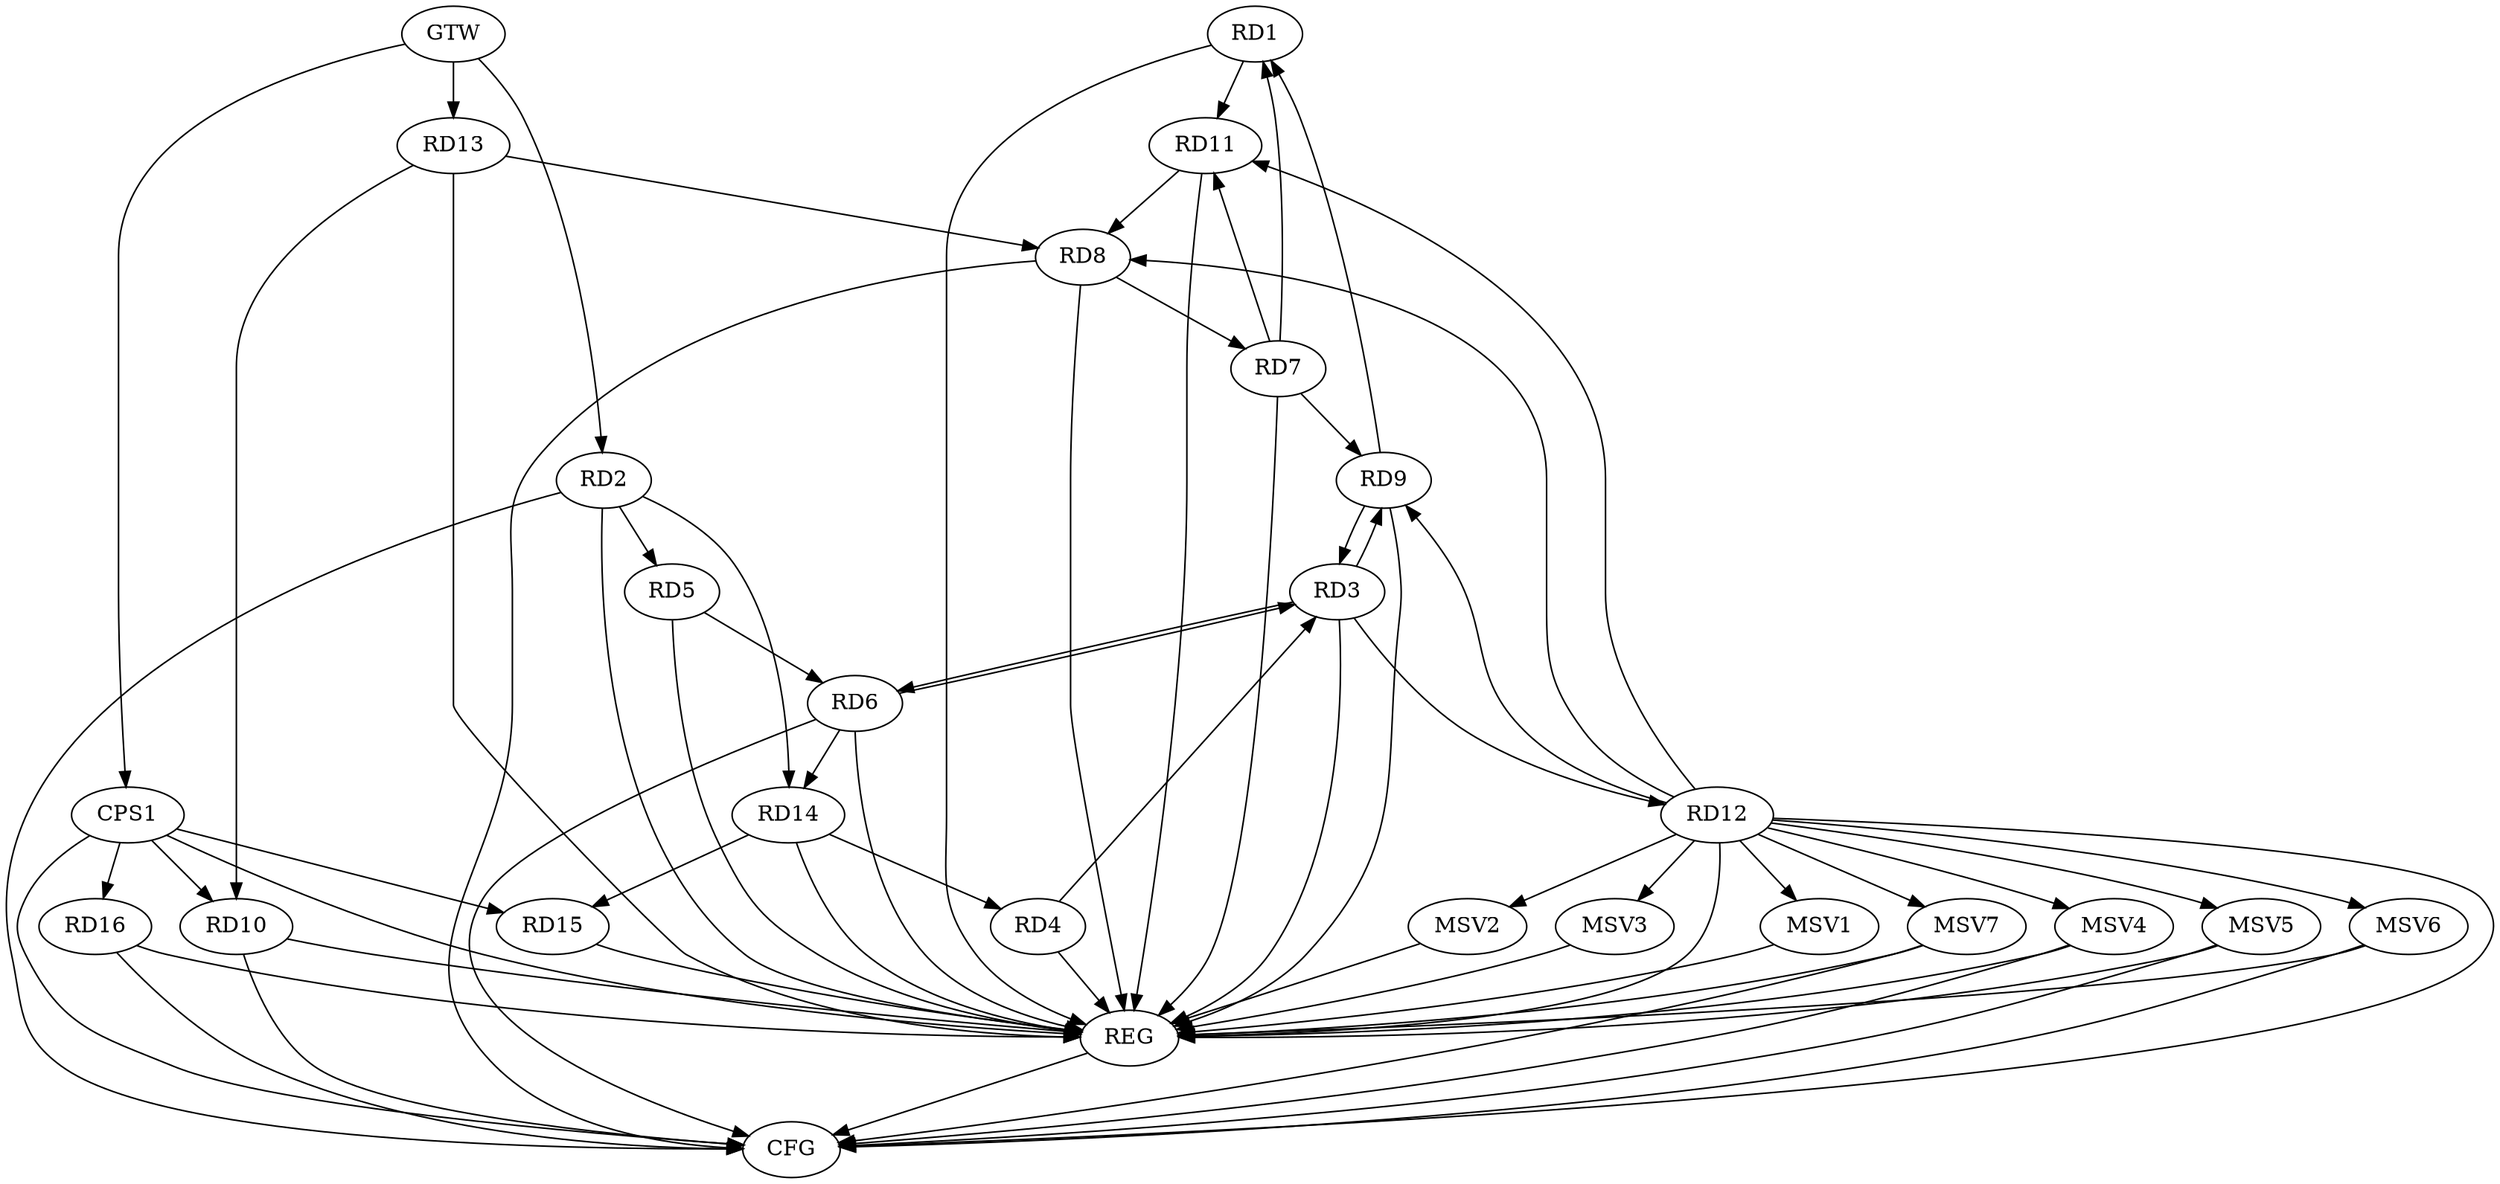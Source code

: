 strict digraph G {
  RD1 [ label="RD1" ];
  RD2 [ label="RD2" ];
  RD3 [ label="RD3" ];
  RD4 [ label="RD4" ];
  RD5 [ label="RD5" ];
  RD6 [ label="RD6" ];
  RD7 [ label="RD7" ];
  RD8 [ label="RD8" ];
  RD9 [ label="RD9" ];
  RD10 [ label="RD10" ];
  RD11 [ label="RD11" ];
  RD12 [ label="RD12" ];
  RD13 [ label="RD13" ];
  RD14 [ label="RD14" ];
  RD15 [ label="RD15" ];
  RD16 [ label="RD16" ];
  CPS1 [ label="CPS1" ];
  GTW [ label="GTW" ];
  REG [ label="REG" ];
  CFG [ label="CFG" ];
  MSV1 [ label="MSV1" ];
  MSV2 [ label="MSV2" ];
  MSV3 [ label="MSV3" ];
  MSV4 [ label="MSV4" ];
  MSV5 [ label="MSV5" ];
  MSV6 [ label="MSV6" ];
  MSV7 [ label="MSV7" ];
  RD7 -> RD1;
  RD9 -> RD1;
  RD1 -> RD11;
  RD2 -> RD5;
  RD2 -> RD14;
  RD4 -> RD3;
  RD3 -> RD6;
  RD6 -> RD3;
  RD3 -> RD9;
  RD9 -> RD3;
  RD3 -> RD12;
  RD14 -> RD4;
  RD5 -> RD6;
  RD6 -> RD14;
  RD8 -> RD7;
  RD7 -> RD9;
  RD7 -> RD11;
  RD11 -> RD8;
  RD12 -> RD8;
  RD13 -> RD8;
  RD12 -> RD9;
  RD13 -> RD10;
  RD12 -> RD11;
  RD14 -> RD15;
  CPS1 -> RD10;
  CPS1 -> RD15;
  CPS1 -> RD16;
  GTW -> RD2;
  GTW -> RD13;
  GTW -> CPS1;
  RD1 -> REG;
  RD2 -> REG;
  RD3 -> REG;
  RD4 -> REG;
  RD5 -> REG;
  RD6 -> REG;
  RD7 -> REG;
  RD8 -> REG;
  RD9 -> REG;
  RD10 -> REG;
  RD11 -> REG;
  RD12 -> REG;
  RD13 -> REG;
  RD14 -> REG;
  RD15 -> REG;
  RD16 -> REG;
  CPS1 -> REG;
  RD10 -> CFG;
  RD8 -> CFG;
  CPS1 -> CFG;
  RD12 -> CFG;
  RD16 -> CFG;
  RD6 -> CFG;
  RD2 -> CFG;
  REG -> CFG;
  RD12 -> MSV1;
  RD12 -> MSV2;
  RD12 -> MSV3;
  MSV1 -> REG;
  MSV2 -> REG;
  MSV3 -> REG;
  RD12 -> MSV4;
  RD12 -> MSV5;
  MSV4 -> REG;
  MSV4 -> CFG;
  MSV5 -> REG;
  MSV5 -> CFG;
  RD12 -> MSV6;
  MSV6 -> REG;
  MSV6 -> CFG;
  RD12 -> MSV7;
  MSV7 -> REG;
  MSV7 -> CFG;
}
